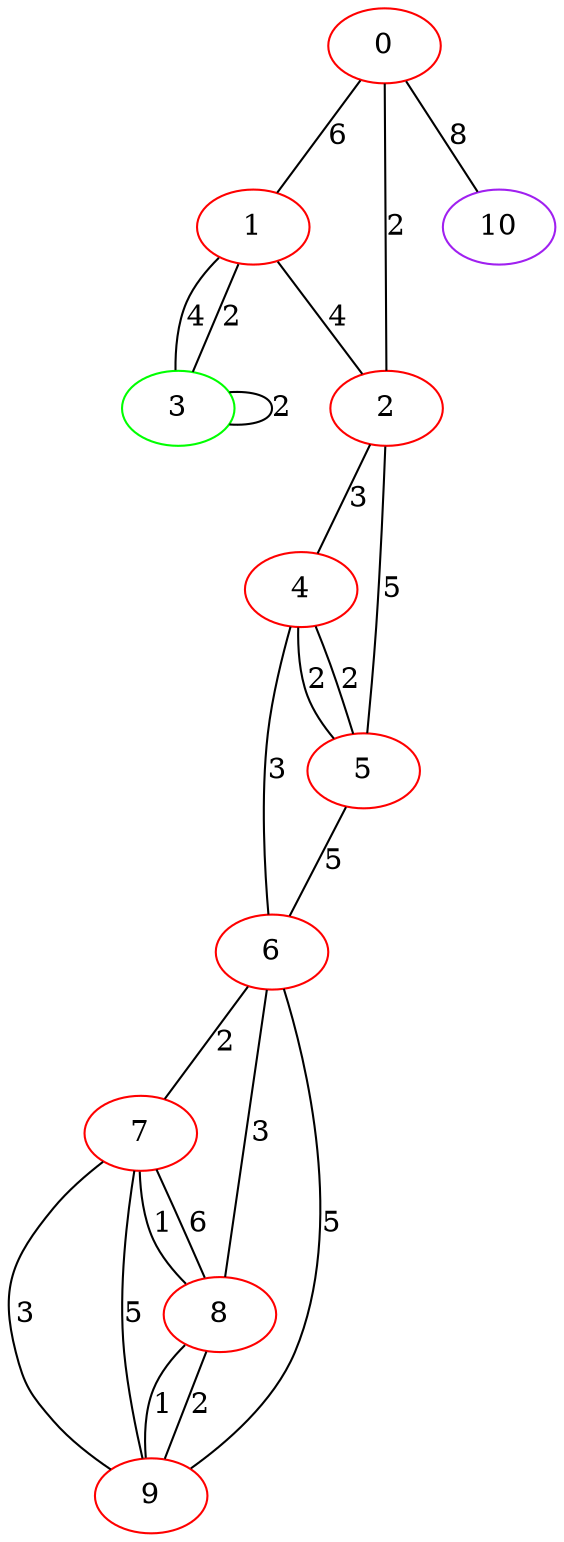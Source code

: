 graph "" {
0 [color=red, weight=1];
1 [color=red, weight=1];
2 [color=red, weight=1];
3 [color=green, weight=2];
4 [color=red, weight=1];
5 [color=red, weight=1];
6 [color=red, weight=1];
7 [color=red, weight=1];
8 [color=red, weight=1];
9 [color=red, weight=1];
10 [color=purple, weight=4];
0 -- 1  [key=0, label=6];
0 -- 2  [key=0, label=2];
0 -- 10  [key=0, label=8];
1 -- 2  [key=0, label=4];
1 -- 3  [key=0, label=4];
1 -- 3  [key=1, label=2];
2 -- 4  [key=0, label=3];
2 -- 5  [key=0, label=5];
3 -- 3  [key=0, label=2];
4 -- 5  [key=0, label=2];
4 -- 5  [key=1, label=2];
4 -- 6  [key=0, label=3];
5 -- 6  [key=0, label=5];
6 -- 8  [key=0, label=3];
6 -- 9  [key=0, label=5];
6 -- 7  [key=0, label=2];
7 -- 8  [key=0, label=1];
7 -- 8  [key=1, label=6];
7 -- 9  [key=0, label=3];
7 -- 9  [key=1, label=5];
8 -- 9  [key=0, label=2];
8 -- 9  [key=1, label=1];
}
